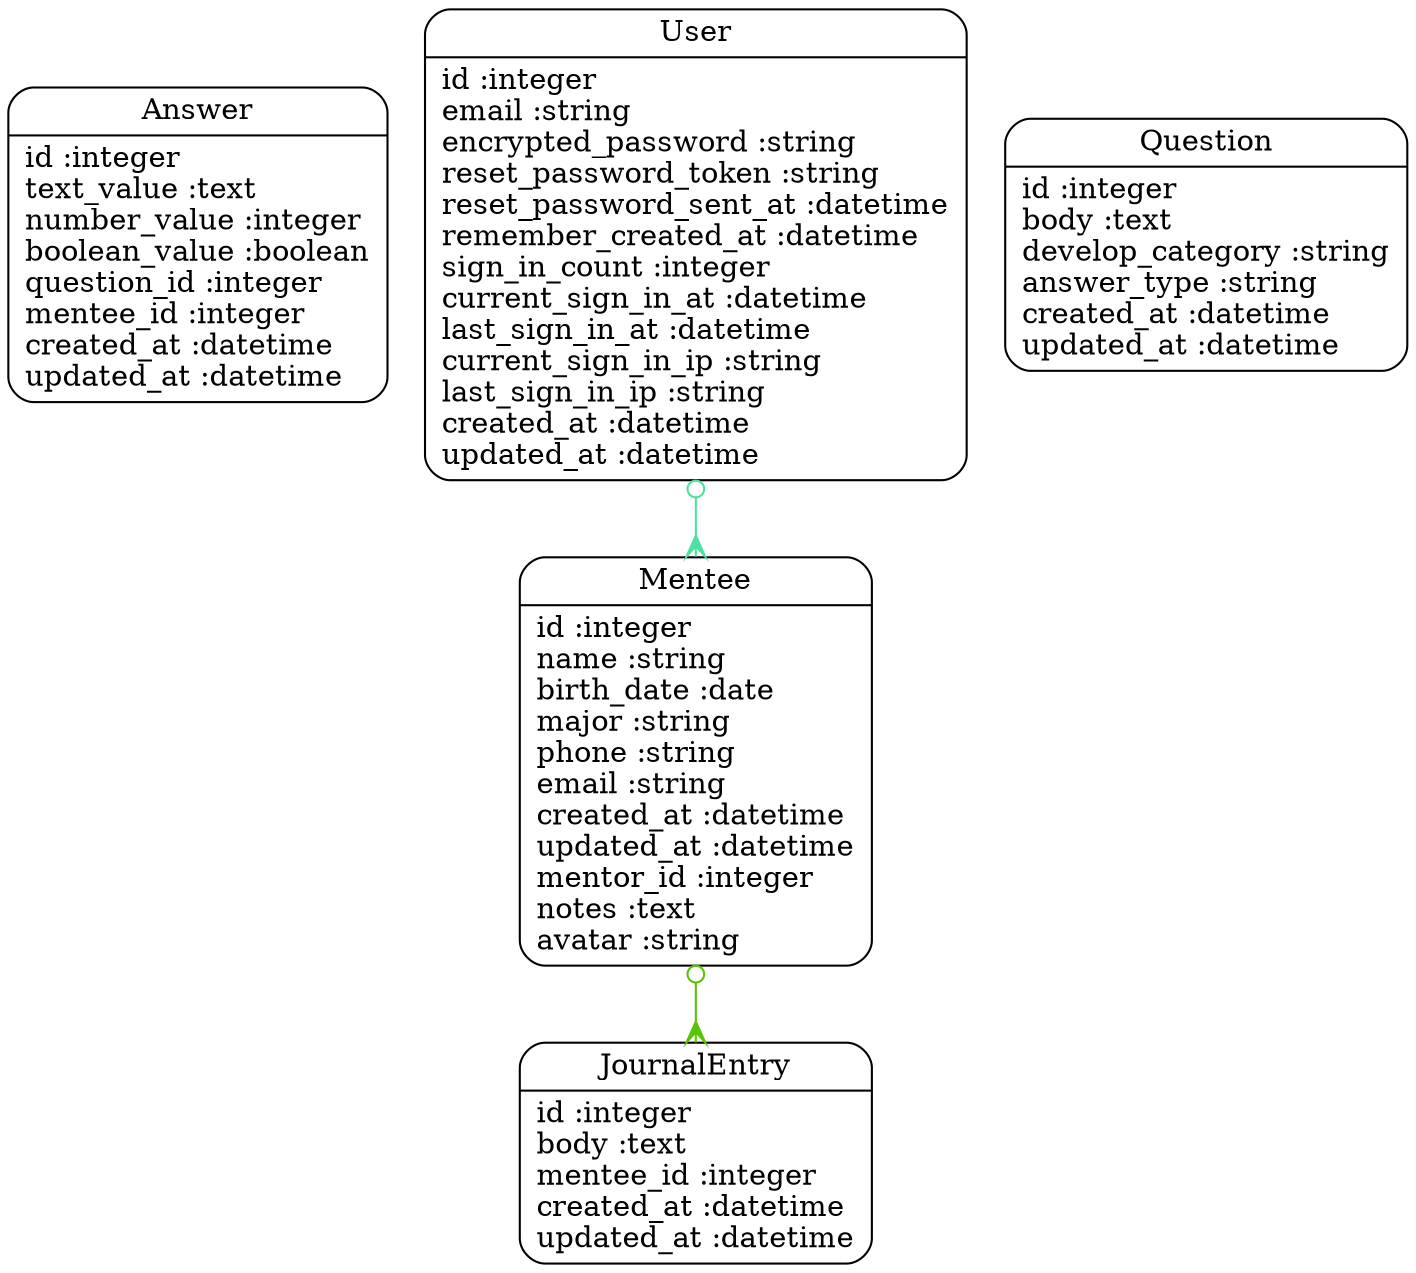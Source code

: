 digraph models_diagram {
	graph[overlap=false, splines=true]
	"Answer" [shape=Mrecord, label="{Answer|id :integer\ltext_value :text\lnumber_value :integer\lboolean_value :boolean\lquestion_id :integer\lmentee_id :integer\lcreated_at :datetime\lupdated_at :datetime\l}"]
	"JournalEntry" [shape=Mrecord, label="{JournalEntry|id :integer\lbody :text\lmentee_id :integer\lcreated_at :datetime\lupdated_at :datetime\l}"]
	"Mentee" [shape=Mrecord, label="{Mentee|id :integer\lname :string\lbirth_date :date\lmajor :string\lphone :string\lemail :string\lcreated_at :datetime\lupdated_at :datetime\lmentor_id :integer\lnotes :text\lavatar :string\l}"]
	"Question" [shape=Mrecord, label="{Question|id :integer\lbody :text\ldevelop_category :string\lanswer_type :string\lcreated_at :datetime\lupdated_at :datetime\l}"]
	"User" [shape=Mrecord, label="{User|id :integer\lemail :string\lencrypted_password :string\lreset_password_token :string\lreset_password_sent_at :datetime\lremember_created_at :datetime\lsign_in_count :integer\lcurrent_sign_in_at :datetime\llast_sign_in_at :datetime\lcurrent_sign_in_ip :string\llast_sign_in_ip :string\lcreated_at :datetime\lupdated_at :datetime\l}"]
	"Mentee" -> "JournalEntry" [arrowtail=odot, arrowhead=crow, dir=both color="#59C305"]
	"User" -> "Mentee" [arrowtail=odot, arrowhead=crow, dir=both color="#4BE19E"]
}
